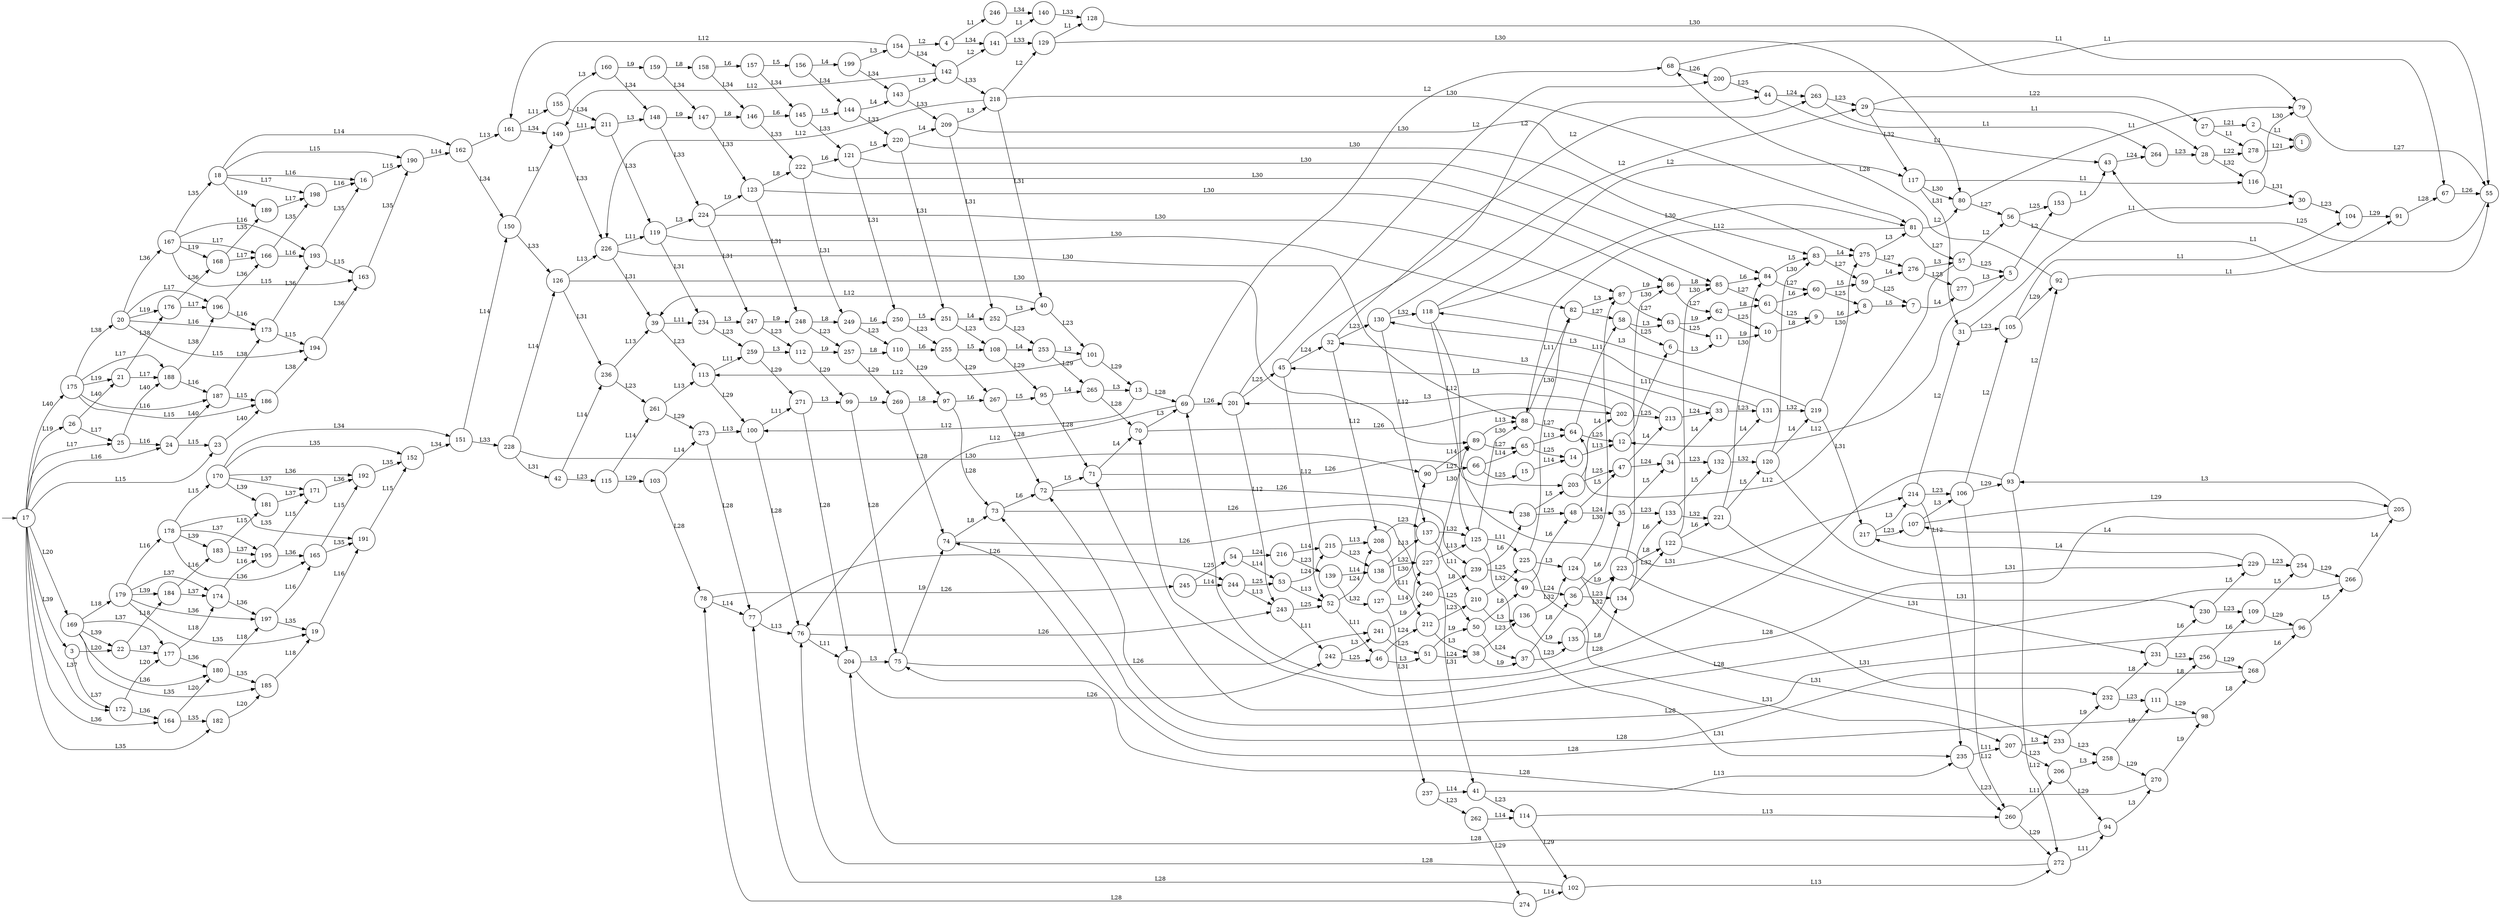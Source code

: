 // dot output generated by libFAUDES vGenerator
digraph "Det(Generator) [minstate]" {
  rankdir=LR
  node [shape=circle];

  // initial states
  dot_dummyinit_1 [shape=none, label="", width="0.0", height="0.0" ];
  dot_dummyinit_1 -> "17";

  // mstates
  "1" [shape=doublecircle];

  // rest of stateset
  "2";
  "3";
  "4";
  "5";
  "6";
  "7";
  "8";
  "9";
  "10";
  "11";
  "12";
  "13";
  "14";
  "15";
  "16";
  "18";
  "19";
  "20";
  "21";
  "22";
  "23";
  "24";
  "25";
  "26";
  "27";
  "28";
  "29";
  "30";
  "31";
  "32";
  "33";
  "34";
  "35";
  "36";
  "37";
  "38";
  "39";
  "40";
  "41";
  "42";
  "43";
  "44";
  "45";
  "46";
  "47";
  "48";
  "49";
  "50";
  "51";
  "52";
  "53";
  "54";
  "55";
  "56";
  "57";
  "58";
  "59";
  "60";
  "61";
  "62";
  "63";
  "64";
  "65";
  "66";
  "67";
  "68";
  "69";
  "70";
  "71";
  "72";
  "73";
  "74";
  "75";
  "76";
  "77";
  "78";
  "79";
  "80";
  "81";
  "82";
  "83";
  "84";
  "85";
  "86";
  "87";
  "88";
  "89";
  "90";
  "91";
  "92";
  "93";
  "94";
  "95";
  "96";
  "97";
  "98";
  "99";
  "100";
  "101";
  "102";
  "103";
  "104";
  "105";
  "106";
  "107";
  "108";
  "109";
  "110";
  "111";
  "112";
  "113";
  "114";
  "115";
  "116";
  "117";
  "118";
  "119";
  "120";
  "121";
  "122";
  "123";
  "124";
  "125";
  "126";
  "127";
  "128";
  "129";
  "130";
  "131";
  "132";
  "133";
  "134";
  "135";
  "136";
  "137";
  "138";
  "139";
  "140";
  "141";
  "142";
  "143";
  "144";
  "145";
  "146";
  "147";
  "148";
  "149";
  "150";
  "151";
  "152";
  "153";
  "154";
  "155";
  "156";
  "157";
  "158";
  "159";
  "160";
  "161";
  "162";
  "163";
  "164";
  "165";
  "166";
  "167";
  "168";
  "169";
  "170";
  "171";
  "172";
  "173";
  "174";
  "175";
  "176";
  "177";
  "178";
  "179";
  "180";
  "181";
  "182";
  "183";
  "184";
  "185";
  "186";
  "187";
  "188";
  "189";
  "190";
  "191";
  "192";
  "193";
  "194";
  "195";
  "196";
  "197";
  "198";
  "199";
  "200";
  "201";
  "202";
  "203";
  "204";
  "205";
  "206";
  "207";
  "208";
  "209";
  "210";
  "211";
  "212";
  "213";
  "214";
  "215";
  "216";
  "217";
  "218";
  "219";
  "220";
  "221";
  "222";
  "223";
  "224";
  "225";
  "226";
  "227";
  "228";
  "229";
  "230";
  "231";
  "232";
  "233";
  "234";
  "235";
  "236";
  "237";
  "238";
  "239";
  "240";
  "241";
  "242";
  "243";
  "244";
  "245";
  "246";
  "247";
  "248";
  "249";
  "250";
  "251";
  "252";
  "253";
  "254";
  "255";
  "256";
  "257";
  "258";
  "259";
  "260";
  "261";
  "262";
  "263";
  "264";
  "265";
  "266";
  "267";
  "268";
  "269";
  "270";
  "271";
  "272";
  "273";
  "274";
  "275";
  "276";
  "277";
  "278";

  // transition relation
  "2" -> "1" [label="L1"];
  "3" -> "22" [label="L20"];
  "3" -> "172" [label="L37"];
  "4" -> "246" [label="L1"];
  "4" -> "141" [label="L34"];
  "5" -> "153" [label="L2"];
  "5" -> "12" [label="L12"];
  "6" -> "11" [label="L3"];
  "7" -> "277" [label="L4"];
  "8" -> "7" [label="L5"];
  "9" -> "8" [label="L6"];
  "10" -> "9" [label="L8"];
  "11" -> "10" [label="L9"];
  "12" -> "6" [label="L11"];
  "13" -> "100" [label="L12"];
  "13" -> "69" [label="L28"];
  "14" -> "12" [label="L13"];
  "15" -> "14" [label="L14"];
  "16" -> "190" [label="L15"];
  "17" -> "169" [label="L20"];
  "17" -> "23" [label="L15"];
  "17" -> "24" [label="L16"];
  "17" -> "25" [label="L17"];
  "17" -> "26" [label="L19"];
  "17" -> "175" [label="L40"];
  "17" -> "182" [label="L35"];
  "17" -> "164" [label="L36"];
  "17" -> "172" [label="L37"];
  "17" -> "3" [label="L39"];
  "18" -> "162" [label="L14"];
  "18" -> "190" [label="L15"];
  "18" -> "16" [label="L16"];
  "18" -> "198" [label="L17"];
  "18" -> "189" [label="L19"];
  "19" -> "191" [label="L16"];
  "20" -> "194" [label="L15"];
  "20" -> "173" [label="L16"];
  "20" -> "196" [label="L17"];
  "20" -> "176" [label="L19"];
  "20" -> "167" [label="L36"];
  "21" -> "188" [label="L17"];
  "21" -> "176" [label="L38"];
  "22" -> "184" [label="L18"];
  "22" -> "177" [label="L37"];
  "23" -> "186" [label="L40"];
  "24" -> "23" [label="L15"];
  "24" -> "187" [label="L40"];
  "25" -> "24" [label="L16"];
  "25" -> "188" [label="L40"];
  "26" -> "25" [label="L17"];
  "26" -> "21" [label="L40"];
  "27" -> "278" [label="L1"];
  "27" -> "2" [label="L21"];
  "28" -> "278" [label="L22"];
  "28" -> "116" [label="L32"];
  "29" -> "28" [label="L1"];
  "29" -> "27" [label="L22"];
  "29" -> "117" [label="L32"];
  "30" -> "104" [label="L23"];
  "31" -> "30" [label="L1"];
  "31" -> "105" [label="L23"];
  "32" -> "263" [label="L2"];
  "32" -> "208" [label="L12"];
  "32" -> "130" [label="L23"];
  "33" -> "32" [label="L3"];
  "33" -> "131" [label="L23"];
  "34" -> "33" [label="L4"];
  "34" -> "132" [label="L23"];
  "35" -> "34" [label="L5"];
  "35" -> "133" [label="L23"];
  "36" -> "35" [label="L6"];
  "36" -> "134" [label="L23"];
  "37" -> "36" [label="L8"];
  "37" -> "135" [label="L23"];
  "38" -> "37" [label="L9"];
  "38" -> "136" [label="L23"];
  "39" -> "234" [label="L11"];
  "39" -> "113" [label="L23"];
  "40" -> "39" [label="L12"];
  "40" -> "101" [label="L23"];
  "41" -> "235" [label="L13"];
  "41" -> "114" [label="L23"];
  "42" -> "236" [label="L14"];
  "42" -> "115" [label="L23"];
  "43" -> "264" [label="L24"];
  "44" -> "43" [label="L1"];
  "44" -> "263" [label="L24"];
  "45" -> "44" [label="L2"];
  "45" -> "52" [label="L12"];
  "45" -> "32" [label="L24"];
  "46" -> "51" [label="L3"];
  "46" -> "212" [label="L24"];
  "47" -> "213" [label="L4"];
  "47" -> "34" [label="L24"];
  "48" -> "47" [label="L5"];
  "48" -> "35" [label="L24"];
  "49" -> "48" [label="L6"];
  "49" -> "36" [label="L24"];
  "50" -> "49" [label="L8"];
  "50" -> "37" [label="L24"];
  "51" -> "50" [label="L9"];
  "51" -> "38" [label="L24"];
  "52" -> "46" [label="L11"];
  "52" -> "208" [label="L24"];
  "53" -> "52" [label="L13"];
  "53" -> "215" [label="L24"];
  "54" -> "53" [label="L14"];
  "54" -> "216" [label="L24"];
  "55" -> "43" [label="L25"];
  "56" -> "55" [label="L1"];
  "56" -> "153" [label="L25"];
  "57" -> "56" [label="L2"];
  "57" -> "64" [label="L12"];
  "57" -> "5" [label="L25"];
  "58" -> "63" [label="L3"];
  "58" -> "6" [label="L25"];
  "59" -> "276" [label="L4"];
  "59" -> "7" [label="L25"];
  "60" -> "59" [label="L5"];
  "60" -> "8" [label="L25"];
  "61" -> "60" [label="L6"];
  "61" -> "9" [label="L25"];
  "62" -> "61" [label="L8"];
  "62" -> "10" [label="L25"];
  "63" -> "62" [label="L9"];
  "63" -> "11" [label="L25"];
  "64" -> "58" [label="L11"];
  "64" -> "12" [label="L25"];
  "65" -> "64" [label="L13"];
  "65" -> "14" [label="L25"];
  "66" -> "65" [label="L14"];
  "66" -> "15" [label="L25"];
  "67" -> "55" [label="L26"];
  "68" -> "67" [label="L1"];
  "68" -> "200" [label="L26"];
  "69" -> "68" [label="L2"];
  "69" -> "76" [label="L12"];
  "69" -> "201" [label="L26"];
  "70" -> "69" [label="L3"];
  "70" -> "202" [label="L26"];
  "71" -> "70" [label="L4"];
  "71" -> "203" [label="L26"];
  "72" -> "71" [label="L5"];
  "72" -> "238" [label="L26"];
  "73" -> "72" [label="L6"];
  "73" -> "239" [label="L26"];
  "74" -> "73" [label="L8"];
  "74" -> "240" [label="L26"];
  "75" -> "74" [label="L9"];
  "75" -> "241" [label="L26"];
  "76" -> "204" [label="L11"];
  "76" -> "243" [label="L26"];
  "77" -> "76" [label="L13"];
  "77" -> "244" [label="L26"];
  "78" -> "77" [label="L14"];
  "78" -> "245" [label="L26"];
  "79" -> "55" [label="L27"];
  "80" -> "79" [label="L1"];
  "80" -> "56" [label="L27"];
  "81" -> "80" [label="L2"];
  "81" -> "88" [label="L12"];
  "81" -> "57" [label="L27"];
  "82" -> "87" [label="L3"];
  "82" -> "58" [label="L27"];
  "83" -> "275" [label="L4"];
  "83" -> "59" [label="L27"];
  "84" -> "83" [label="L5"];
  "84" -> "60" [label="L27"];
  "85" -> "84" [label="L6"];
  "85" -> "61" [label="L27"];
  "86" -> "85" [label="L8"];
  "86" -> "62" [label="L27"];
  "87" -> "86" [label="L9"];
  "87" -> "63" [label="L27"];
  "88" -> "82" [label="L11"];
  "88" -> "64" [label="L27"];
  "89" -> "88" [label="L13"];
  "89" -> "65" [label="L27"];
  "90" -> "89" [label="L14"];
  "90" -> "66" [label="L27"];
  "91" -> "67" [label="L28"];
  "92" -> "91" [label="L1"];
  "92" -> "68" [label="L28"];
  "93" -> "92" [label="L2"];
  "93" -> "272" [label="L12"];
  "93" -> "69" [label="L28"];
  "94" -> "270" [label="L3"];
  "94" -> "204" [label="L28"];
  "95" -> "265" [label="L4"];
  "95" -> "71" [label="L28"];
  "96" -> "266" [label="L5"];
  "96" -> "72" [label="L28"];
  "97" -> "267" [label="L6"];
  "97" -> "73" [label="L28"];
  "98" -> "268" [label="L8"];
  "98" -> "74" [label="L28"];
  "99" -> "269" [label="L9"];
  "99" -> "75" [label="L28"];
  "100" -> "271" [label="L11"];
  "100" -> "76" [label="L28"];
  "101" -> "113" [label="L12"];
  "101" -> "13" [label="L29"];
  "102" -> "272" [label="L13"];
  "102" -> "77" [label="L28"];
  "103" -> "273" [label="L14"];
  "103" -> "78" [label="L28"];
  "104" -> "91" [label="L29"];
  "105" -> "104" [label="L1"];
  "105" -> "92" [label="L29"];
  "106" -> "105" [label="L2"];
  "106" -> "260" [label="L12"];
  "106" -> "93" [label="L29"];
  "107" -> "106" [label="L3"];
  "107" -> "205" [label="L29"];
  "108" -> "253" [label="L4"];
  "108" -> "95" [label="L29"];
  "109" -> "254" [label="L5"];
  "109" -> "96" [label="L29"];
  "110" -> "255" [label="L6"];
  "110" -> "97" [label="L29"];
  "111" -> "256" [label="L8"];
  "111" -> "98" [label="L29"];
  "112" -> "257" [label="L9"];
  "112" -> "99" [label="L29"];
  "113" -> "259" [label="L11"];
  "113" -> "100" [label="L29"];
  "114" -> "260" [label="L13"];
  "114" -> "102" [label="L29"];
  "115" -> "261" [label="L14"];
  "115" -> "103" [label="L29"];
  "116" -> "79" [label="L30"];
  "116" -> "30" [label="L31"];
  "117" -> "116" [label="L1"];
  "117" -> "80" [label="L30"];
  "117" -> "31" [label="L31"];
  "118" -> "117" [label="L2"];
  "118" -> "125" [label="L12"];
  "118" -> "81" [label="L30"];
  "118" -> "214" [label="L31"];
  "119" -> "224" [label="L3"];
  "119" -> "82" [label="L30"];
  "119" -> "234" [label="L31"];
  "120" -> "219" [label="L4"];
  "120" -> "83" [label="L30"];
  "120" -> "229" [label="L31"];
  "121" -> "220" [label="L5"];
  "121" -> "84" [label="L30"];
  "121" -> "250" [label="L31"];
  "122" -> "221" [label="L6"];
  "122" -> "85" [label="L30"];
  "122" -> "231" [label="L31"];
  "123" -> "222" [label="L8"];
  "123" -> "86" [label="L30"];
  "123" -> "248" [label="L31"];
  "124" -> "223" [label="L9"];
  "124" -> "87" [label="L30"];
  "124" -> "233" [label="L31"];
  "125" -> "225" [label="L11"];
  "125" -> "88" [label="L30"];
  "125" -> "235" [label="L31"];
  "126" -> "226" [label="L13"];
  "126" -> "89" [label="L30"];
  "126" -> "236" [label="L31"];
  "127" -> "227" [label="L14"];
  "127" -> "90" [label="L30"];
  "127" -> "237" [label="L31"];
  "128" -> "79" [label="L30"];
  "129" -> "128" [label="L1"];
  "129" -> "80" [label="L30"];
  "130" -> "29" [label="L2"];
  "130" -> "137" [label="L12"];
  "130" -> "118" [label="L32"];
  "131" -> "130" [label="L3"];
  "131" -> "219" [label="L32"];
  "132" -> "131" [label="L4"];
  "132" -> "120" [label="L32"];
  "133" -> "132" [label="L5"];
  "133" -> "221" [label="L32"];
  "134" -> "133" [label="L6"];
  "134" -> "122" [label="L32"];
  "135" -> "134" [label="L8"];
  "135" -> "223" [label="L32"];
  "136" -> "135" [label="L9"];
  "136" -> "124" [label="L32"];
  "137" -> "210" [label="L11"];
  "137" -> "125" [label="L32"];
  "138" -> "137" [label="L13"];
  "138" -> "227" [label="L32"];
  "139" -> "138" [label="L14"];
  "139" -> "127" [label="L32"];
  "140" -> "128" [label="L33"];
  "141" -> "140" [label="L1"];
  "141" -> "129" [label="L33"];
  "142" -> "141" [label="L2"];
  "142" -> "149" [label="L12"];
  "142" -> "218" [label="L33"];
  "143" -> "142" [label="L3"];
  "143" -> "209" [label="L33"];
  "144" -> "143" [label="L4"];
  "144" -> "220" [label="L33"];
  "145" -> "144" [label="L5"];
  "145" -> "121" [label="L33"];
  "146" -> "145" [label="L6"];
  "146" -> "222" [label="L33"];
  "147" -> "146" [label="L8"];
  "147" -> "123" [label="L33"];
  "148" -> "147" [label="L9"];
  "148" -> "224" [label="L33"];
  "149" -> "211" [label="L11"];
  "149" -> "226" [label="L33"];
  "150" -> "149" [label="L13"];
  "150" -> "126" [label="L33"];
  "151" -> "150" [label="L14"];
  "151" -> "228" [label="L33"];
  "152" -> "151" [label="L34"];
  "153" -> "43" [label="L1"];
  "154" -> "4" [label="L2"];
  "154" -> "161" [label="L12"];
  "154" -> "142" [label="L34"];
  "155" -> "160" [label="L3"];
  "155" -> "211" [label="L34"];
  "156" -> "199" [label="L4"];
  "156" -> "144" [label="L34"];
  "157" -> "156" [label="L5"];
  "157" -> "145" [label="L34"];
  "158" -> "157" [label="L6"];
  "158" -> "146" [label="L34"];
  "159" -> "158" [label="L8"];
  "159" -> "147" [label="L34"];
  "160" -> "159" [label="L9"];
  "160" -> "148" [label="L34"];
  "161" -> "155" [label="L11"];
  "161" -> "149" [label="L34"];
  "162" -> "161" [label="L13"];
  "162" -> "150" [label="L34"];
  "163" -> "190" [label="L35"];
  "164" -> "180" [label="L20"];
  "164" -> "182" [label="L35"];
  "165" -> "192" [label="L15"];
  "165" -> "191" [label="L35"];
  "166" -> "193" [label="L16"];
  "166" -> "198" [label="L35"];
  "167" -> "163" [label="L15"];
  "167" -> "193" [label="L16"];
  "167" -> "166" [label="L17"];
  "167" -> "168" [label="L19"];
  "167" -> "18" [label="L35"];
  "168" -> "166" [label="L17"];
  "168" -> "189" [label="L35"];
  "169" -> "179" [label="L18"];
  "169" -> "185" [label="L35"];
  "169" -> "180" [label="L36"];
  "169" -> "177" [label="L37"];
  "169" -> "22" [label="L39"];
  "170" -> "151" [label="L34"];
  "170" -> "152" [label="L35"];
  "170" -> "192" [label="L36"];
  "170" -> "171" [label="L37"];
  "170" -> "181" [label="L39"];
  "171" -> "192" [label="L36"];
  "172" -> "177" [label="L20"];
  "172" -> "164" [label="L36"];
  "173" -> "194" [label="L15"];
  "173" -> "193" [label="L36"];
  "174" -> "195" [label="L16"];
  "174" -> "197" [label="L36"];
  "175" -> "186" [label="L15"];
  "175" -> "187" [label="L16"];
  "175" -> "188" [label="L17"];
  "175" -> "21" [label="L19"];
  "175" -> "20" [label="L38"];
  "176" -> "196" [label="L17"];
  "176" -> "168" [label="L36"];
  "177" -> "174" [label="L18"];
  "177" -> "180" [label="L36"];
  "178" -> "170" [label="L15"];
  "178" -> "191" [label="L35"];
  "178" -> "165" [label="L36"];
  "178" -> "195" [label="L37"];
  "178" -> "183" [label="L39"];
  "179" -> "178" [label="L16"];
  "179" -> "19" [label="L35"];
  "179" -> "197" [label="L36"];
  "179" -> "174" [label="L37"];
  "179" -> "184" [label="L39"];
  "180" -> "197" [label="L18"];
  "180" -> "185" [label="L35"];
  "181" -> "171" [label="L37"];
  "182" -> "185" [label="L20"];
  "183" -> "181" [label="L15"];
  "183" -> "195" [label="L37"];
  "184" -> "183" [label="L16"];
  "184" -> "174" [label="L37"];
  "185" -> "19" [label="L18"];
  "186" -> "194" [label="L38"];
  "187" -> "186" [label="L15"];
  "187" -> "173" [label="L38"];
  "188" -> "187" [label="L16"];
  "188" -> "196" [label="L38"];
  "189" -> "198" [label="L17"];
  "190" -> "162" [label="L14"];
  "191" -> "152" [label="L15"];
  "192" -> "152" [label="L35"];
  "193" -> "163" [label="L15"];
  "193" -> "16" [label="L35"];
  "194" -> "163" [label="L36"];
  "195" -> "171" [label="L15"];
  "195" -> "165" [label="L36"];
  "196" -> "173" [label="L16"];
  "196" -> "166" [label="L36"];
  "197" -> "165" [label="L16"];
  "197" -> "19" [label="L35"];
  "198" -> "16" [label="L16"];
  "199" -> "154" [label="L3"];
  "199" -> "143" [label="L34"];
  "200" -> "55" [label="L1"];
  "200" -> "44" [label="L25"];
  "201" -> "200" [label="L2"];
  "201" -> "243" [label="L12"];
  "201" -> "45" [label="L25"];
  "202" -> "201" [label="L3"];
  "202" -> "213" [label="L25"];
  "203" -> "202" [label="L4"];
  "203" -> "47" [label="L25"];
  "204" -> "75" [label="L3"];
  "204" -> "242" [label="L26"];
  "205" -> "93" [label="L3"];
  "205" -> "70" [label="L28"];
  "206" -> "258" [label="L3"];
  "206" -> "94" [label="L29"];
  "207" -> "233" [label="L3"];
  "207" -> "206" [label="L23"];
  "208" -> "212" [label="L11"];
  "208" -> "137" [label="L23"];
  "209" -> "218" [label="L3"];
  "209" -> "275" [label="L30"];
  "209" -> "252" [label="L31"];
  "210" -> "136" [label="L3"];
  "210" -> "225" [label="L32"];
  "211" -> "148" [label="L3"];
  "211" -> "119" [label="L33"];
  "212" -> "38" [label="L3"];
  "212" -> "210" [label="L23"];
  "213" -> "45" [label="L3"];
  "213" -> "33" [label="L24"];
  "214" -> "31" [label="L2"];
  "214" -> "235" [label="L12"];
  "214" -> "106" [label="L23"];
  "215" -> "208" [label="L13"];
  "215" -> "138" [label="L23"];
  "216" -> "215" [label="L14"];
  "216" -> "139" [label="L23"];
  "217" -> "214" [label="L3"];
  "217" -> "107" [label="L23"];
  "218" -> "129" [label="L2"];
  "218" -> "226" [label="L12"];
  "218" -> "81" [label="L30"];
  "218" -> "40" [label="L31"];
  "219" -> "118" [label="L3"];
  "219" -> "275" [label="L30"];
  "219" -> "217" [label="L31"];
  "220" -> "209" [label="L4"];
  "220" -> "83" [label="L30"];
  "220" -> "251" [label="L31"];
  "221" -> "120" [label="L5"];
  "221" -> "84" [label="L30"];
  "221" -> "230" [label="L31"];
  "222" -> "121" [label="L6"];
  "222" -> "85" [label="L30"];
  "222" -> "249" [label="L31"];
  "223" -> "122" [label="L8"];
  "223" -> "86" [label="L30"];
  "223" -> "232" [label="L31"];
  "224" -> "123" [label="L9"];
  "224" -> "87" [label="L30"];
  "224" -> "247" [label="L31"];
  "225" -> "124" [label="L3"];
  "225" -> "82" [label="L30"];
  "225" -> "207" [label="L31"];
  "226" -> "119" [label="L11"];
  "226" -> "88" [label="L30"];
  "226" -> "39" [label="L31"];
  "227" -> "125" [label="L13"];
  "227" -> "89" [label="L30"];
  "227" -> "41" [label="L31"];
  "228" -> "126" [label="L14"];
  "228" -> "90" [label="L30"];
  "228" -> "42" [label="L31"];
  "229" -> "217" [label="L4"];
  "229" -> "254" [label="L23"];
  "230" -> "229" [label="L5"];
  "230" -> "109" [label="L23"];
  "231" -> "230" [label="L6"];
  "231" -> "256" [label="L23"];
  "232" -> "231" [label="L8"];
  "232" -> "111" [label="L23"];
  "233" -> "232" [label="L9"];
  "233" -> "258" [label="L23"];
  "234" -> "247" [label="L3"];
  "234" -> "259" [label="L23"];
  "235" -> "207" [label="L11"];
  "235" -> "260" [label="L23"];
  "236" -> "39" [label="L13"];
  "236" -> "261" [label="L23"];
  "237" -> "41" [label="L14"];
  "237" -> "262" [label="L23"];
  "238" -> "203" [label="L5"];
  "238" -> "48" [label="L25"];
  "239" -> "238" [label="L6"];
  "239" -> "49" [label="L25"];
  "240" -> "239" [label="L8"];
  "240" -> "50" [label="L25"];
  "241" -> "240" [label="L9"];
  "241" -> "51" [label="L25"];
  "242" -> "241" [label="L3"];
  "242" -> "46" [label="L25"];
  "243" -> "242" [label="L11"];
  "243" -> "52" [label="L25"];
  "244" -> "243" [label="L13"];
  "244" -> "53" [label="L25"];
  "245" -> "244" [label="L14"];
  "245" -> "54" [label="L25"];
  "246" -> "140" [label="L34"];
  "247" -> "248" [label="L9"];
  "247" -> "112" [label="L23"];
  "248" -> "249" [label="L8"];
  "248" -> "257" [label="L23"];
  "249" -> "250" [label="L6"];
  "249" -> "110" [label="L23"];
  "250" -> "251" [label="L5"];
  "250" -> "255" [label="L23"];
  "251" -> "252" [label="L4"];
  "251" -> "108" [label="L23"];
  "252" -> "40" [label="L3"];
  "252" -> "253" [label="L23"];
  "253" -> "101" [label="L3"];
  "253" -> "265" [label="L29"];
  "254" -> "107" [label="L4"];
  "254" -> "266" [label="L29"];
  "255" -> "108" [label="L5"];
  "255" -> "267" [label="L29"];
  "256" -> "109" [label="L6"];
  "256" -> "268" [label="L29"];
  "257" -> "110" [label="L8"];
  "257" -> "269" [label="L29"];
  "258" -> "111" [label="L9"];
  "258" -> "270" [label="L29"];
  "259" -> "112" [label="L3"];
  "259" -> "271" [label="L29"];
  "260" -> "206" [label="L11"];
  "260" -> "272" [label="L29"];
  "261" -> "113" [label="L13"];
  "261" -> "273" [label="L29"];
  "262" -> "114" [label="L14"];
  "262" -> "274" [label="L29"];
  "263" -> "264" [label="L1"];
  "263" -> "29" [label="L23"];
  "264" -> "28" [label="L23"];
  "265" -> "13" [label="L3"];
  "265" -> "70" [label="L28"];
  "266" -> "205" [label="L4"];
  "266" -> "71" [label="L28"];
  "267" -> "95" [label="L5"];
  "267" -> "72" [label="L28"];
  "268" -> "96" [label="L6"];
  "268" -> "73" [label="L28"];
  "269" -> "97" [label="L8"];
  "269" -> "74" [label="L28"];
  "270" -> "98" [label="L9"];
  "270" -> "75" [label="L28"];
  "271" -> "99" [label="L3"];
  "271" -> "204" [label="L28"];
  "272" -> "94" [label="L11"];
  "272" -> "76" [label="L28"];
  "273" -> "100" [label="L13"];
  "273" -> "77" [label="L28"];
  "274" -> "102" [label="L14"];
  "274" -> "78" [label="L28"];
  "275" -> "81" [label="L3"];
  "275" -> "276" [label="L27"];
  "276" -> "57" [label="L3"];
  "276" -> "277" [label="L25"];
  "277" -> "5" [label="L3"];
  "278" -> "1" [label="L21"];
}
